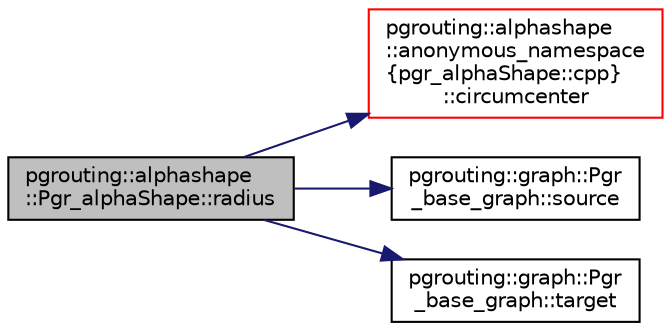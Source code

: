 digraph "pgrouting::alphashape::Pgr_alphaShape::radius"
{
  edge [fontname="Helvetica",fontsize="10",labelfontname="Helvetica",labelfontsize="10"];
  node [fontname="Helvetica",fontsize="10",shape=record];
  rankdir="LR";
  Node144 [label="pgrouting::alphashape\l::Pgr_alphaShape::radius",height=0.2,width=0.4,color="black", fillcolor="grey75", style="filled", fontcolor="black"];
  Node144 -> Node145 [color="midnightblue",fontsize="10",style="solid",fontname="Helvetica"];
  Node145 [label="pgrouting::alphashape\l::anonymous_namespace\l\{pgr_alphaShape::cpp\}\l::circumcenter",height=0.2,width=0.4,color="red", fillcolor="white", style="filled",URL="$namespacepgrouting_1_1alphashape_1_1anonymous__namespace_02pgr__alphaShape_8cpp_03.html#a4562025f719d62f328453714c146d868"];
  Node144 -> Node147 [color="midnightblue",fontsize="10",style="solid",fontname="Helvetica"];
  Node147 [label="pgrouting::graph::Pgr\l_base_graph::source",height=0.2,width=0.4,color="black", fillcolor="white", style="filled",URL="$classpgrouting_1_1graph_1_1Pgr__base__graph.html#ad98fd25cf17ce36de3f4e7799c5fcf63"];
  Node144 -> Node148 [color="midnightblue",fontsize="10",style="solid",fontname="Helvetica"];
  Node148 [label="pgrouting::graph::Pgr\l_base_graph::target",height=0.2,width=0.4,color="black", fillcolor="white", style="filled",URL="$classpgrouting_1_1graph_1_1Pgr__base__graph.html#a6c9df228fe6c9c49d49d303ad9871234"];
}
